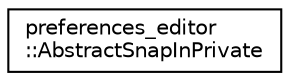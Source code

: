 digraph "Graphical Class Hierarchy"
{
 // LATEX_PDF_SIZE
  edge [fontname="Helvetica",fontsize="10",labelfontname="Helvetica",labelfontsize="10"];
  node [fontname="Helvetica",fontsize="10",shape=record];
  rankdir="LR";
  Node0 [label="preferences_editor\l::AbstractSnapInPrivate",height=0.2,width=0.4,color="black", fillcolor="white", style="filled",URL="$classpreferences__editor_1_1_abstract_snap_in_private.html",tooltip=" "];
}
